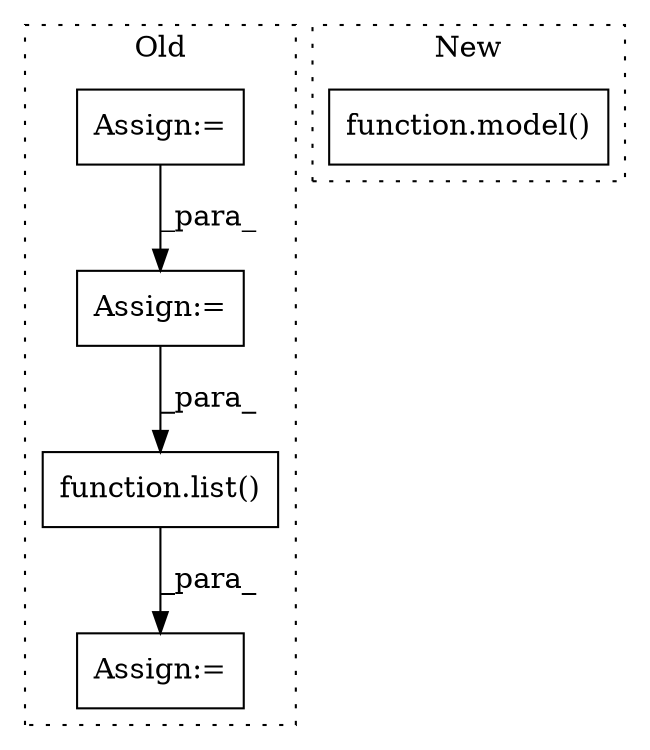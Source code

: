 digraph G {
subgraph cluster0 {
1 [label="function.list()" a="75" s="3362,3409" l="5,1" shape="box"];
3 [label="Assign:=" a="68" s="3358" l="4" shape="box"];
4 [label="Assign:=" a="68" s="3271" l="3" shape="box"];
5 [label="Assign:=" a="68" s="2964" l="3" shape="box"];
label = "Old";
style="dotted";
}
subgraph cluster1 {
2 [label="function.model()" a="75" s="2837,2972" l="19,11" shape="box"];
label = "New";
style="dotted";
}
1 -> 3 [label="_para_"];
4 -> 1 [label="_para_"];
5 -> 4 [label="_para_"];
}